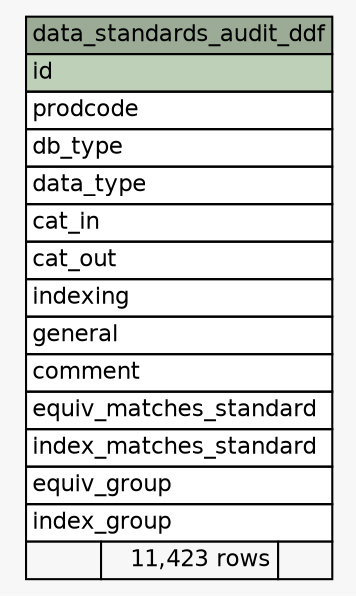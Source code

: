 // dot 2.2.1 on Windows 10 10.0
// SchemaSpy rev 590
digraph "data_standards_audit_ddf" {
  graph [
    rankdir="RL"
    bgcolor="#f7f7f7"
    nodesep="0.18"
    ranksep="0.46"
    fontname="Helvetica"
    fontsize="11"
  ];
  node [
    fontname="Helvetica"
    fontsize="11"
    shape="plaintext"
  ];
  edge [
    arrowsize="0.8"
  ];
  "data_standards_audit_ddf" [
    label=<
    <TABLE BORDER="0" CELLBORDER="1" CELLSPACING="0" BGCOLOR="#ffffff">
      <TR><TD COLSPAN="3" BGCOLOR="#9bab96" ALIGN="CENTER">data_standards_audit_ddf</TD></TR>
      <TR><TD PORT="id" COLSPAN="3" BGCOLOR="#bed1b8" ALIGN="LEFT">id</TD></TR>
      <TR><TD PORT="prodcode" COLSPAN="3" ALIGN="LEFT">prodcode</TD></TR>
      <TR><TD PORT="db_type" COLSPAN="3" ALIGN="LEFT">db_type</TD></TR>
      <TR><TD PORT="data_type" COLSPAN="3" ALIGN="LEFT">data_type</TD></TR>
      <TR><TD PORT="cat_in" COLSPAN="3" ALIGN="LEFT">cat_in</TD></TR>
      <TR><TD PORT="cat_out" COLSPAN="3" ALIGN="LEFT">cat_out</TD></TR>
      <TR><TD PORT="indexing" COLSPAN="3" ALIGN="LEFT">indexing</TD></TR>
      <TR><TD PORT="general" COLSPAN="3" ALIGN="LEFT">general</TD></TR>
      <TR><TD PORT="comment" COLSPAN="3" ALIGN="LEFT">comment</TD></TR>
      <TR><TD PORT="equiv_matches_standard" COLSPAN="3" ALIGN="LEFT">equiv_matches_standard</TD></TR>
      <TR><TD PORT="index_matches_standard" COLSPAN="3" ALIGN="LEFT">index_matches_standard</TD></TR>
      <TR><TD PORT="equiv_group" COLSPAN="3" ALIGN="LEFT">equiv_group</TD></TR>
      <TR><TD PORT="index_group" COLSPAN="3" ALIGN="LEFT">index_group</TD></TR>
      <TR><TD ALIGN="LEFT" BGCOLOR="#f7f7f7">  </TD><TD ALIGN="RIGHT" BGCOLOR="#f7f7f7">11,423 rows</TD><TD ALIGN="RIGHT" BGCOLOR="#f7f7f7">  </TD></TR>
    </TABLE>>
    URL="tables/data_standards_audit_ddf.html"
    tooltip="data_standards_audit_ddf"
  ];
}
